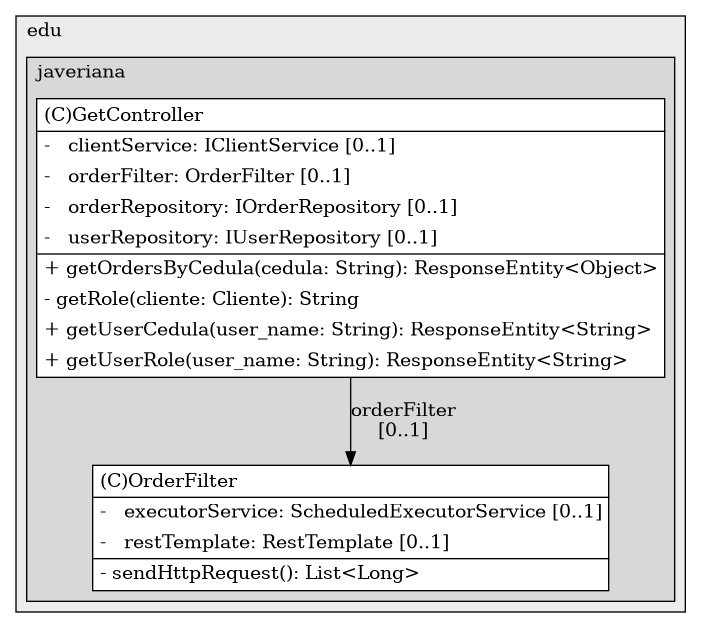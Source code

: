 @startuml

/' diagram meta data start
config=StructureConfiguration;
{
  "projectClassification": {
    "searchMode": "OpenProject", // OpenProject, AllProjects
    "includedProjects": "",
    "pathEndKeywords": "*.impl",
    "isClientPath": "",
    "isClientName": "",
    "isTestPath": "",
    "isTestName": "",
    "isMappingPath": "",
    "isMappingName": "",
    "isDataAccessPath": "",
    "isDataAccessName": "",
    "isDataStructurePath": "",
    "isDataStructureName": "",
    "isInterfaceStructuresPath": "",
    "isInterfaceStructuresName": "",
    "isEntryPointPath": "",
    "isEntryPointName": "",
    "treatFinalFieldsAsMandatory": false
  },
  "graphRestriction": {
    "classPackageExcludeFilter": "",
    "classPackageIncludeFilter": "",
    "classNameExcludeFilter": "",
    "classNameIncludeFilter": "",
    "methodNameExcludeFilter": "",
    "methodNameIncludeFilter": "",
    "removeByInheritance": "", // inheritance/annotation based filtering is done in a second step
    "removeByAnnotation": "",
    "removeByClassPackage": "", // cleanup the graph after inheritance/annotation based filtering is done
    "removeByClassName": "",
    "cutMappings": false,
    "cutEnum": true,
    "cutTests": true,
    "cutClient": true,
    "cutDataAccess": false,
    "cutInterfaceStructures": false,
    "cutDataStructures": false,
    "cutGetterAndSetter": true,
    "cutConstructors": true
  },
  "graphTraversal": {
    "forwardDepth": 6,
    "backwardDepth": 6,
    "classPackageExcludeFilter": "",
    "classPackageIncludeFilter": "",
    "classNameExcludeFilter": "",
    "classNameIncludeFilter": "",
    "methodNameExcludeFilter": "",
    "methodNameIncludeFilter": "",
    "hideMappings": false,
    "hideDataStructures": false,
    "hidePrivateMethods": true,
    "hideInterfaceCalls": true, // indirection: implementation -> interface (is hidden) -> implementation
    "onlyShowApplicationEntryPoints": false, // root node is included
    "useMethodCallsForStructureDiagram": "ForwardOnly" // ForwardOnly, BothDirections, No
  },
  "details": {
    "aggregation": "GroupByClass", // ByClass, GroupByClass, None
    "showClassGenericTypes": true,
    "showMethods": true,
    "showMethodParameterNames": true,
    "showMethodParameterTypes": true,
    "showMethodReturnType": true,
    "showPackageLevels": 2,
    "showDetailedClassStructure": true
  },
  "rootClass": "co.edu.javeriana.ctai.tgsecurity.services.utils.OrderFilter",
  "extensionCallbackMethod": "" // qualified.class.name#methodName - signature: public static String method(String)
}
diagram meta data end '/



digraph g {
    rankdir="TB"
    splines=polyline
    

'nodes 
subgraph cluster_100278 { 
   	label=edu
	labeljust=l
	fillcolor="#ececec"
	style=filled
   
   subgraph cluster_496592481 { 
   	label=javeriana
	labeljust=l
	fillcolor="#d8d8d8"
	style=filled
   
   GetController1649190291[
	label=<<TABLE BORDER="1" CELLBORDER="0" CELLPADDING="4" CELLSPACING="0">
<TR><TD ALIGN="LEFT" >(C)GetController</TD></TR>
<HR/>
<TR><TD ALIGN="LEFT" >-   clientService: IClientService [0..1]</TD></TR>
<TR><TD ALIGN="LEFT" >-   orderFilter: OrderFilter [0..1]</TD></TR>
<TR><TD ALIGN="LEFT" >-   orderRepository: IOrderRepository [0..1]</TD></TR>
<TR><TD ALIGN="LEFT" >-   userRepository: IUserRepository [0..1]</TD></TR>
<HR/>
<TR><TD ALIGN="LEFT" >+ getOrdersByCedula(cedula: String): ResponseEntity&lt;Object&gt;</TD></TR>
<TR><TD ALIGN="LEFT" >- getRole(cliente: Cliente): String</TD></TR>
<TR><TD ALIGN="LEFT" >+ getUserCedula(user_name: String): ResponseEntity&lt;String&gt;</TD></TR>
<TR><TD ALIGN="LEFT" >+ getUserRole(user_name: String): ResponseEntity&lt;String&gt;</TD></TR>
</TABLE>>
	style=filled
	margin=0
	shape=plaintext
	fillcolor="#FFFFFF"
];

OrderFilter1641283288[
	label=<<TABLE BORDER="1" CELLBORDER="0" CELLPADDING="4" CELLSPACING="0">
<TR><TD ALIGN="LEFT" >(C)OrderFilter</TD></TR>
<HR/>
<TR><TD ALIGN="LEFT" >-   executorService: ScheduledExecutorService [0..1]</TD></TR>
<TR><TD ALIGN="LEFT" >-   restTemplate: RestTemplate [0..1]</TD></TR>
<HR/>
<TR><TD ALIGN="LEFT" >- sendHttpRequest(): List&lt;Long&gt;</TD></TR>
</TABLE>>
	style=filled
	margin=0
	shape=plaintext
	fillcolor="#FFFFFF"
];
} 
} 

'edges    
GetController1649190291 -> OrderFilter1641283288[label="orderFilter
[0..1]"];
    
}
@enduml